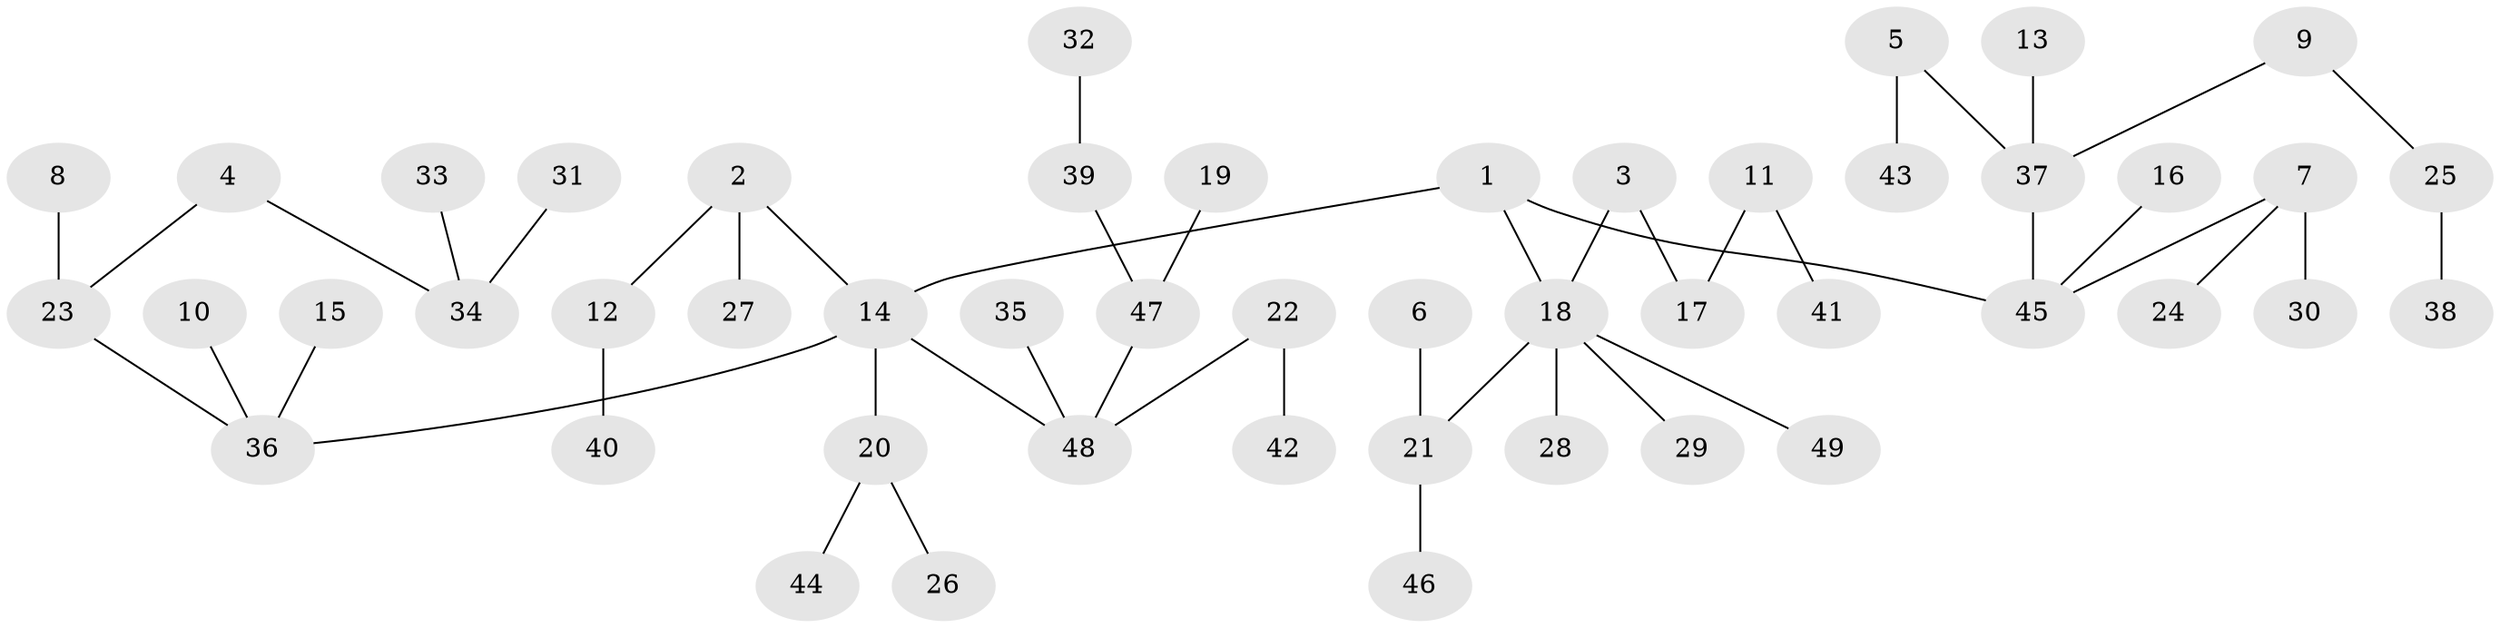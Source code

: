 // original degree distribution, {6: 0.01020408163265306, 2: 0.2653061224489796, 3: 0.14285714285714285, 5: 0.07142857142857142, 7: 0.01020408163265306, 1: 0.4897959183673469, 4: 0.01020408163265306}
// Generated by graph-tools (version 1.1) at 2025/02/03/09/25 03:02:16]
// undirected, 49 vertices, 48 edges
graph export_dot {
graph [start="1"]
  node [color=gray90,style=filled];
  1;
  2;
  3;
  4;
  5;
  6;
  7;
  8;
  9;
  10;
  11;
  12;
  13;
  14;
  15;
  16;
  17;
  18;
  19;
  20;
  21;
  22;
  23;
  24;
  25;
  26;
  27;
  28;
  29;
  30;
  31;
  32;
  33;
  34;
  35;
  36;
  37;
  38;
  39;
  40;
  41;
  42;
  43;
  44;
  45;
  46;
  47;
  48;
  49;
  1 -- 14 [weight=1.0];
  1 -- 18 [weight=1.0];
  1 -- 45 [weight=1.0];
  2 -- 12 [weight=1.0];
  2 -- 14 [weight=1.0];
  2 -- 27 [weight=1.0];
  3 -- 17 [weight=1.0];
  3 -- 18 [weight=1.0];
  4 -- 23 [weight=1.0];
  4 -- 34 [weight=1.0];
  5 -- 37 [weight=1.0];
  5 -- 43 [weight=1.0];
  6 -- 21 [weight=1.0];
  7 -- 24 [weight=1.0];
  7 -- 30 [weight=1.0];
  7 -- 45 [weight=1.0];
  8 -- 23 [weight=1.0];
  9 -- 25 [weight=1.0];
  9 -- 37 [weight=1.0];
  10 -- 36 [weight=1.0];
  11 -- 17 [weight=1.0];
  11 -- 41 [weight=1.0];
  12 -- 40 [weight=1.0];
  13 -- 37 [weight=1.0];
  14 -- 20 [weight=1.0];
  14 -- 36 [weight=1.0];
  14 -- 48 [weight=1.0];
  15 -- 36 [weight=1.0];
  16 -- 45 [weight=1.0];
  18 -- 21 [weight=1.0];
  18 -- 28 [weight=1.0];
  18 -- 29 [weight=1.0];
  18 -- 49 [weight=1.0];
  19 -- 47 [weight=1.0];
  20 -- 26 [weight=1.0];
  20 -- 44 [weight=1.0];
  21 -- 46 [weight=1.0];
  22 -- 42 [weight=1.0];
  22 -- 48 [weight=1.0];
  23 -- 36 [weight=1.0];
  25 -- 38 [weight=1.0];
  31 -- 34 [weight=1.0];
  32 -- 39 [weight=1.0];
  33 -- 34 [weight=1.0];
  35 -- 48 [weight=1.0];
  37 -- 45 [weight=1.0];
  39 -- 47 [weight=1.0];
  47 -- 48 [weight=1.0];
}
